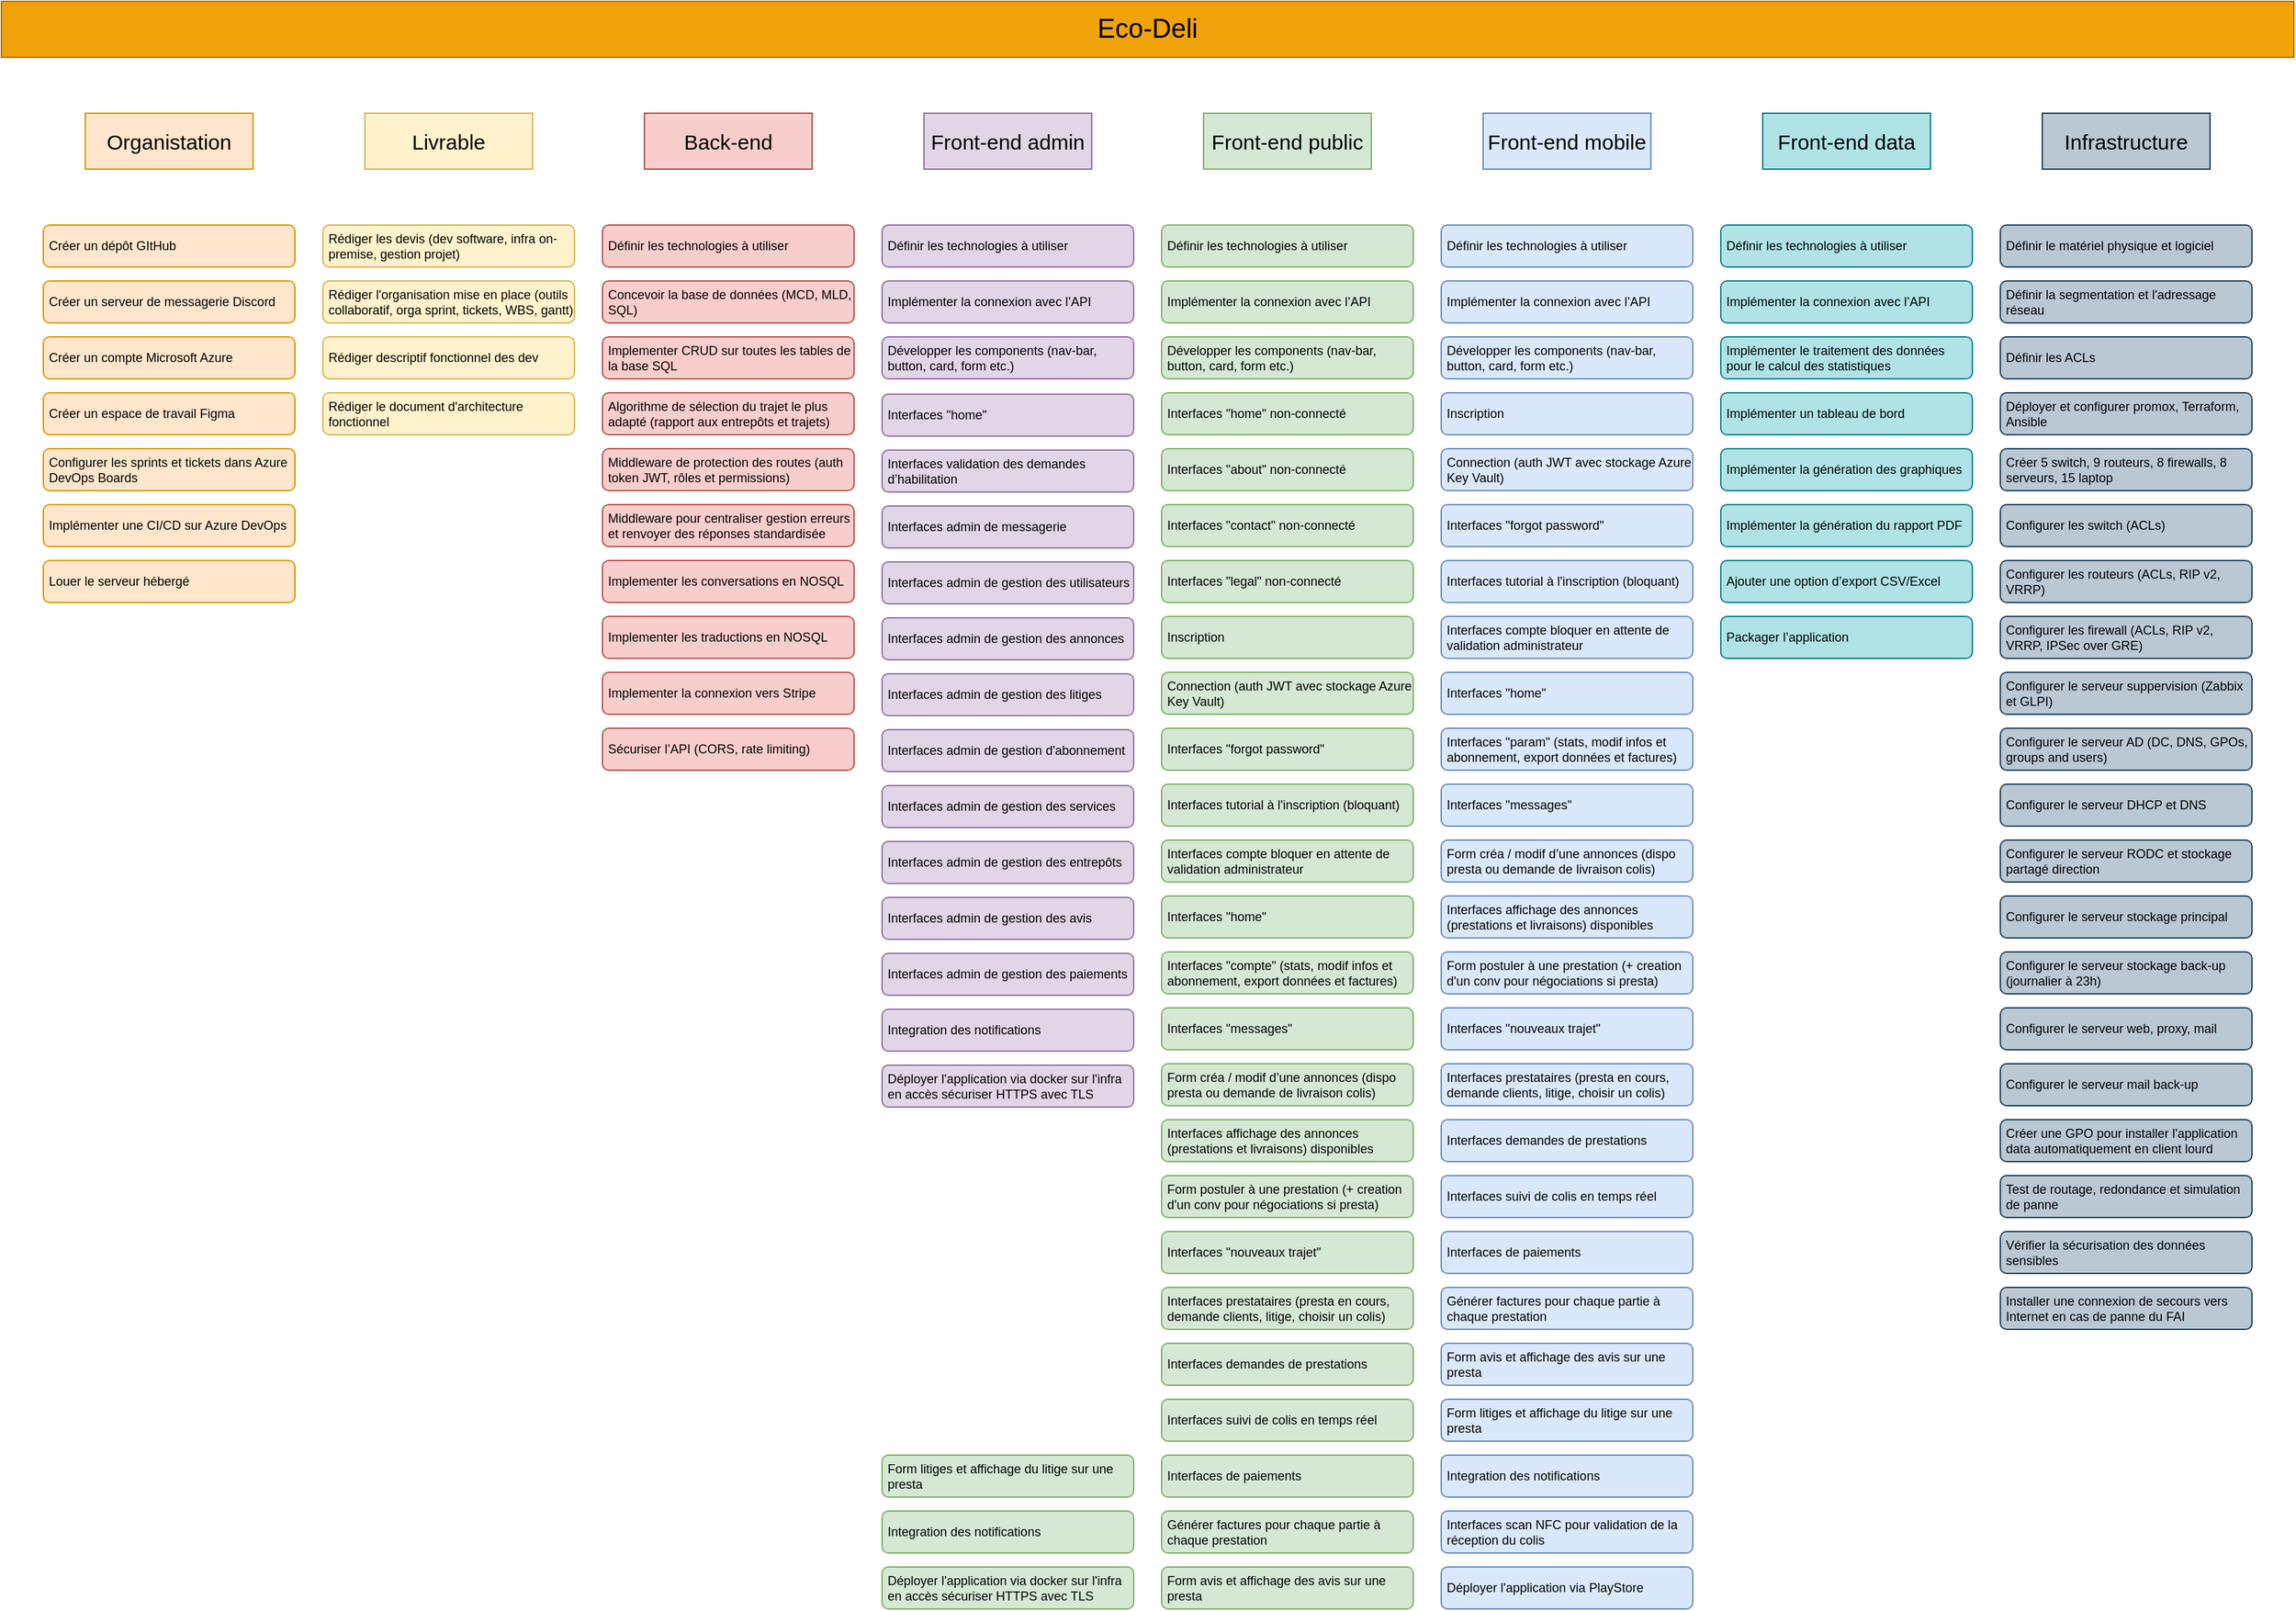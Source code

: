 <mxfile version="26.1.1">
  <diagram name="Page-1" id="0z-PwB4HZmKqcYCsZPZt">
    <mxGraphModel dx="-382" dy="1842" grid="1" gridSize="10" guides="1" tooltips="1" connect="1" arrows="1" fold="1" page="1" pageScale="1" pageWidth="827" pageHeight="1169" math="0" shadow="0">
      <root>
        <mxCell id="0" />
        <mxCell id="1" parent="0" />
        <mxCell id="jnrshBMGlnO5nboHbdF4-2" value="&lt;font style=&quot;font-size: 19px;&quot;&gt;Eco-Deli&lt;/font&gt;" style="rounded=0;whiteSpace=wrap;html=1;fontFamily=Helvetica;fontSize=11;labelBackgroundColor=none;fillColor=#f0a30a;strokeColor=#BD7000;fontColor=#000000;" parent="1" vertex="1">
          <mxGeometry x="1660" y="-1160" width="1640" height="40" as="geometry" />
        </mxCell>
        <mxCell id="jnrshBMGlnO5nboHbdF4-3" value="Organistation" style="rounded=0;whiteSpace=wrap;html=1;fontFamily=Helvetica;fontSize=15;labelBackgroundColor=none;fillColor=#ffe6cc;strokeColor=#d79b00;" parent="1" vertex="1">
          <mxGeometry x="1720" y="-1080" width="120" height="40" as="geometry" />
        </mxCell>
        <mxCell id="jnrshBMGlnO5nboHbdF4-4" value="Livrable" style="rounded=0;whiteSpace=wrap;html=1;fontFamily=Helvetica;fontSize=15;labelBackgroundColor=none;fillColor=#fff2cc;strokeColor=#d6b656;" parent="1" vertex="1">
          <mxGeometry x="1920" y="-1080" width="120" height="40" as="geometry" />
        </mxCell>
        <mxCell id="jnrshBMGlnO5nboHbdF4-5" value="Front-end public" style="rounded=0;whiteSpace=wrap;html=1;fontFamily=Helvetica;fontSize=15;labelBackgroundColor=none;fillColor=#d5e8d4;strokeColor=#82b366;" parent="1" vertex="1">
          <mxGeometry x="2520" y="-1080" width="120" height="40" as="geometry" />
        </mxCell>
        <mxCell id="jnrshBMGlnO5nboHbdF4-6" value="Front-end mobile" style="rounded=0;whiteSpace=wrap;html=1;fontFamily=Helvetica;fontSize=15;labelBackgroundColor=none;fillColor=#dae8fc;strokeColor=#6c8ebf;" parent="1" vertex="1">
          <mxGeometry x="2720" y="-1080" width="120" height="40" as="geometry" />
        </mxCell>
        <mxCell id="jnrshBMGlnO5nboHbdF4-7" value="Front-end data" style="rounded=0;whiteSpace=wrap;html=1;fontFamily=Helvetica;fontSize=15;labelBackgroundColor=none;fillColor=#b0e3e6;strokeColor=#0e8088;" parent="1" vertex="1">
          <mxGeometry x="2920" y="-1080" width="120" height="40" as="geometry" />
        </mxCell>
        <mxCell id="jnrshBMGlnO5nboHbdF4-8" value="Infrastructure" style="rounded=0;whiteSpace=wrap;html=1;fontFamily=Helvetica;fontSize=15;labelBackgroundColor=none;fillColor=#bac8d3;strokeColor=#23445d;" parent="1" vertex="1">
          <mxGeometry x="3120" y="-1080" width="120" height="40" as="geometry" />
        </mxCell>
        <mxCell id="jnrshBMGlnO5nboHbdF4-10" value="Créer un dépôt GItHub" style="rounded=1;whiteSpace=wrap;html=1;fontSize=9;align=left;verticalAlign=middle;spacingLeft=2;fillColor=#ffe6cc;strokeColor=#d79b00;" parent="1" vertex="1">
          <mxGeometry x="1690" y="-1000" width="180" height="30" as="geometry" />
        </mxCell>
        <mxCell id="jnrshBMGlnO5nboHbdF4-11" value="Créer un serveur de messagerie Discord" style="rounded=1;whiteSpace=wrap;html=1;fontSize=9;align=left;verticalAlign=middle;spacingLeft=2;fillColor=#ffe6cc;strokeColor=#d79b00;" parent="1" vertex="1">
          <mxGeometry x="1690" y="-960" width="180" height="30" as="geometry" />
        </mxCell>
        <mxCell id="jnrshBMGlnO5nboHbdF4-12" value="Créer un compte Microsoft Azure" style="rounded=1;whiteSpace=wrap;html=1;fontSize=9;align=left;verticalAlign=middle;spacingLeft=2;fillColor=#ffe6cc;strokeColor=#d79b00;" parent="1" vertex="1">
          <mxGeometry x="1690" y="-920" width="180" height="30" as="geometry" />
        </mxCell>
        <mxCell id="jnrshBMGlnO5nboHbdF4-13" value="Créer un espace de travail Figma" style="rounded=1;whiteSpace=wrap;html=1;fontSize=9;align=left;verticalAlign=middle;spacingLeft=2;fillColor=#ffe6cc;strokeColor=#d79b00;" parent="1" vertex="1">
          <mxGeometry x="1690" y="-880" width="180" height="30" as="geometry" />
        </mxCell>
        <mxCell id="jnrshBMGlnO5nboHbdF4-17" value="Configurer les sprints et tickets dans Azure DevOps Boards" style="rounded=1;whiteSpace=wrap;html=1;fontSize=9;align=left;verticalAlign=middle;spacingLeft=2;fillColor=#ffe6cc;strokeColor=#d79b00;" parent="1" vertex="1">
          <mxGeometry x="1690" y="-840" width="180" height="30" as="geometry" />
        </mxCell>
        <mxCell id="jnrshBMGlnO5nboHbdF4-20" value="Rédiger les devis (dev software, infra on-premise, gestion projet)" style="rounded=1;whiteSpace=wrap;html=1;fontSize=9;align=left;verticalAlign=middle;spacingLeft=2;fillColor=#fff2cc;strokeColor=#d6b656;" parent="1" vertex="1">
          <mxGeometry x="1890" y="-1000" width="180" height="30" as="geometry" />
        </mxCell>
        <mxCell id="jnrshBMGlnO5nboHbdF4-21" value="Définir le matériel physique et logiciel&amp;nbsp;" style="rounded=1;whiteSpace=wrap;html=1;fontSize=9;align=left;verticalAlign=middle;spacingLeft=2;fillColor=#bac8d3;strokeColor=#23445d;" parent="1" vertex="1">
          <mxGeometry x="3090" y="-1000" width="180" height="30" as="geometry" />
        </mxCell>
        <mxCell id="jnrshBMGlnO5nboHbdF4-22" value="Rédiger l&#39;organisation mise en place (outils collaboratif, orga sprint, tickets, WBS, gantt)" style="rounded=1;whiteSpace=wrap;html=1;fontSize=9;align=left;verticalAlign=middle;spacingLeft=2;fillColor=#fff2cc;strokeColor=#d6b656;" parent="1" vertex="1">
          <mxGeometry x="1890" y="-960" width="180" height="30" as="geometry" />
        </mxCell>
        <mxCell id="jnrshBMGlnO5nboHbdF4-23" value="Rédiger descriptif fonctionnel des dev" style="rounded=1;whiteSpace=wrap;html=1;fontSize=9;align=left;verticalAlign=middle;spacingLeft=2;fillColor=#fff2cc;strokeColor=#d6b656;" parent="1" vertex="1">
          <mxGeometry x="1890" y="-920" width="180" height="30" as="geometry" />
        </mxCell>
        <mxCell id="jnrshBMGlnO5nboHbdF4-25" value="Rédiger le document d&#39;architecture fonctionnel&amp;nbsp;" style="rounded=1;whiteSpace=wrap;html=1;fontSize=9;align=left;verticalAlign=middle;spacingLeft=2;fillColor=#fff2cc;strokeColor=#d6b656;" parent="1" vertex="1">
          <mxGeometry x="1890" y="-880" width="180" height="30" as="geometry" />
        </mxCell>
        <mxCell id="jnrshBMGlnO5nboHbdF4-27" value="Définir les technologies à utiliser" style="rounded=1;whiteSpace=wrap;html=1;fontSize=9;align=left;verticalAlign=middle;spacingLeft=2;fillColor=#d5e8d4;strokeColor=#82b366;" parent="1" vertex="1">
          <mxGeometry x="2490" y="-1000" width="180" height="30" as="geometry" />
        </mxCell>
        <mxCell id="jnrshBMGlnO5nboHbdF4-28" value="Définir les technologies à utiliser" style="rounded=1;whiteSpace=wrap;html=1;fontSize=9;align=left;verticalAlign=middle;spacingLeft=2;fillColor=#dae8fc;strokeColor=#6c8ebf;" parent="1" vertex="1">
          <mxGeometry x="2690" y="-1000" width="180" height="30" as="geometry" />
        </mxCell>
        <mxCell id="jnrshBMGlnO5nboHbdF4-29" value="Définir les technologies à utiliser" style="rounded=1;whiteSpace=wrap;html=1;fontSize=9;align=left;verticalAlign=middle;spacingLeft=2;fillColor=#b0e3e6;strokeColor=#0e8088;" parent="1" vertex="1">
          <mxGeometry x="2890" y="-1000" width="180" height="30" as="geometry" />
        </mxCell>
        <mxCell id="jnrshBMGlnO5nboHbdF4-32" value="&lt;div&gt;Interfaces &quot;home&quot; non-connecté&amp;nbsp;&lt;/div&gt;" style="rounded=1;whiteSpace=wrap;html=1;fontSize=9;align=left;verticalAlign=middle;spacingLeft=2;fillColor=#d5e8d4;strokeColor=#82b366;" parent="1" vertex="1">
          <mxGeometry x="2490" y="-880" width="180" height="30" as="geometry" />
        </mxCell>
        <mxCell id="jnrshBMGlnO5nboHbdF4-33" value="&lt;div&gt;Interfaces &quot;about&quot; non-connecté&amp;nbsp;&lt;/div&gt;" style="rounded=1;whiteSpace=wrap;html=1;fontSize=9;align=left;verticalAlign=middle;spacingLeft=2;fillColor=#d5e8d4;strokeColor=#82b366;" parent="1" vertex="1">
          <mxGeometry x="2490" y="-840" width="180" height="30" as="geometry" />
        </mxCell>
        <mxCell id="RLQJDiiOx_Z5LadbRoZ9-6" value="&lt;div&gt;Interfaces &quot;contact&quot; non-connecté&amp;nbsp;&lt;/div&gt;" style="rounded=1;whiteSpace=wrap;html=1;fontSize=9;align=left;verticalAlign=middle;spacingLeft=2;fillColor=#d5e8d4;strokeColor=#82b366;" parent="1" vertex="1">
          <mxGeometry x="2490" y="-800" width="180" height="30" as="geometry" />
        </mxCell>
        <mxCell id="RLQJDiiOx_Z5LadbRoZ9-7" value="&lt;div&gt;Interfaces &quot;legal&quot; non-connecté&amp;nbsp;&lt;/div&gt;" style="rounded=1;whiteSpace=wrap;html=1;fontSize=9;align=left;verticalAlign=middle;spacingLeft=2;fillColor=#d5e8d4;strokeColor=#82b366;" parent="1" vertex="1">
          <mxGeometry x="2490" y="-760" width="180" height="30" as="geometry" />
        </mxCell>
        <mxCell id="RLQJDiiOx_Z5LadbRoZ9-8" value="&lt;div&gt;Inscription&lt;/div&gt;" style="rounded=1;whiteSpace=wrap;html=1;fontSize=9;align=left;verticalAlign=middle;spacingLeft=2;fillColor=#d5e8d4;strokeColor=#82b366;" parent="1" vertex="1">
          <mxGeometry x="2490" y="-720" width="180" height="30" as="geometry" />
        </mxCell>
        <mxCell id="RLQJDiiOx_Z5LadbRoZ9-9" value="&lt;div&gt;Connection (auth JWT avec stockage Azure Key Vault)&lt;/div&gt;" style="rounded=1;whiteSpace=wrap;html=1;fontSize=9;align=left;verticalAlign=middle;spacingLeft=2;fillColor=#d5e8d4;strokeColor=#82b366;" parent="1" vertex="1">
          <mxGeometry x="2490" y="-680" width="180" height="30" as="geometry" />
        </mxCell>
        <mxCell id="RLQJDiiOx_Z5LadbRoZ9-10" value="&lt;div&gt;Interfaces &quot;forgot password&quot;&lt;/div&gt;" style="rounded=1;whiteSpace=wrap;html=1;fontSize=9;align=left;verticalAlign=middle;spacingLeft=2;fillColor=#d5e8d4;strokeColor=#82b366;" parent="1" vertex="1">
          <mxGeometry x="2490" y="-640" width="180" height="30" as="geometry" />
        </mxCell>
        <mxCell id="RLQJDiiOx_Z5LadbRoZ9-11" value="Développer les components (nav-bar, button, card, form etc.)" style="rounded=1;whiteSpace=wrap;html=1;fontSize=9;align=left;verticalAlign=middle;spacingLeft=2;fillColor=#d5e8d4;strokeColor=#82b366;" parent="1" vertex="1">
          <mxGeometry x="2490" y="-920" width="180" height="30" as="geometry" />
        </mxCell>
        <mxCell id="RLQJDiiOx_Z5LadbRoZ9-23" value="&lt;div&gt;Interfaces tutorial à l&#39;inscription (bloquant)&lt;/div&gt;" style="rounded=1;whiteSpace=wrap;html=1;fontSize=9;align=left;verticalAlign=middle;spacingLeft=2;fillColor=#d5e8d4;strokeColor=#82b366;" parent="1" vertex="1">
          <mxGeometry x="2490" y="-600" width="180" height="30" as="geometry" />
        </mxCell>
        <mxCell id="RLQJDiiOx_Z5LadbRoZ9-24" value="&lt;div&gt;Interfaces compte bloquer en attente de validation administrateur&lt;/div&gt;" style="rounded=1;whiteSpace=wrap;html=1;fontSize=9;align=left;verticalAlign=middle;spacingLeft=2;fillColor=#d5e8d4;strokeColor=#82b366;" parent="1" vertex="1">
          <mxGeometry x="2490" y="-560" width="180" height="30" as="geometry" />
        </mxCell>
        <mxCell id="RLQJDiiOx_Z5LadbRoZ9-25" value="&lt;div&gt;Interfaces &quot;home&quot;&lt;/div&gt;" style="rounded=1;whiteSpace=wrap;html=1;fontSize=9;align=left;verticalAlign=middle;spacingLeft=2;fillColor=#d5e8d4;strokeColor=#82b366;" parent="1" vertex="1">
          <mxGeometry x="2490" y="-520" width="180" height="30" as="geometry" />
        </mxCell>
        <mxCell id="RLQJDiiOx_Z5LadbRoZ9-26" value="&lt;div&gt;Interfaces &quot;compte&quot; (&lt;span style=&quot;background-color: transparent; color: light-dark(rgb(0, 0, 0), rgb(255, 255, 255));&quot;&gt;stats,&amp;nbsp;&lt;/span&gt;&lt;span style=&quot;background-color: transparent; color: light-dark(rgb(0, 0, 0), rgb(255, 255, 255));&quot;&gt;modif info&lt;font&gt;s&lt;/font&gt; et abonnement, export données et factures)&lt;/span&gt;&lt;/div&gt;" style="rounded=1;whiteSpace=wrap;html=1;fontSize=9;align=left;verticalAlign=middle;spacingLeft=2;fillColor=#d5e8d4;strokeColor=#82b366;" parent="1" vertex="1">
          <mxGeometry x="2490" y="-480" width="180" height="30" as="geometry" />
        </mxCell>
        <mxCell id="RLQJDiiOx_Z5LadbRoZ9-27" value="&lt;div&gt;Interfaces &quot;messages&quot;&lt;/div&gt;" style="rounded=1;whiteSpace=wrap;html=1;fontSize=9;align=left;verticalAlign=middle;spacingLeft=2;fillColor=#d5e8d4;strokeColor=#82b366;" parent="1" vertex="1">
          <mxGeometry x="2490" y="-440" width="180" height="30" as="geometry" />
        </mxCell>
        <mxCell id="RLQJDiiOx_Z5LadbRoZ9-28" value="&lt;div&gt;Form créa / modif d’une annonces (dispo presta ou demande de livraison colis)&lt;/div&gt;" style="rounded=1;whiteSpace=wrap;html=1;fontSize=9;align=left;verticalAlign=middle;spacingLeft=2;fillColor=#d5e8d4;strokeColor=#82b366;fillStyle=auto;" parent="1" vertex="1">
          <mxGeometry x="2490" y="-400" width="180" height="30" as="geometry" />
        </mxCell>
        <mxCell id="RLQJDiiOx_Z5LadbRoZ9-29" value="&lt;div&gt;Interfaces affichage des annonces (prestations et livraisons) disponibles&lt;/div&gt;" style="rounded=1;whiteSpace=wrap;html=1;fontSize=9;align=left;verticalAlign=middle;spacingLeft=2;fillColor=#d5e8d4;strokeColor=#82b366;" parent="1" vertex="1">
          <mxGeometry x="2490" y="-360" width="180" height="30" as="geometry" />
        </mxCell>
        <mxCell id="RLQJDiiOx_Z5LadbRoZ9-30" value="&lt;div&gt;Form postuler à une prestation (+ creation d&#39;un conv pour négociations si presta)&lt;/div&gt;" style="rounded=1;whiteSpace=wrap;html=1;fontSize=9;align=left;verticalAlign=middle;spacingLeft=2;fillColor=#d5e8d4;strokeColor=#82b366;" parent="1" vertex="1">
          <mxGeometry x="2490" y="-320" width="180" height="30" as="geometry" />
        </mxCell>
        <mxCell id="RLQJDiiOx_Z5LadbRoZ9-31" value="&lt;div&gt;Interfaces suivi de colis en temps réel&amp;nbsp;&lt;/div&gt;" style="rounded=1;whiteSpace=wrap;html=1;fontSize=9;align=left;verticalAlign=middle;spacingLeft=2;fillColor=#d5e8d4;strokeColor=#82b366;" parent="1" vertex="1">
          <mxGeometry x="2490" y="-160" width="180" height="30" as="geometry" />
        </mxCell>
        <mxCell id="RLQJDiiOx_Z5LadbRoZ9-32" value="&lt;div&gt;Interfaces de paiements&amp;nbsp;&lt;/div&gt;" style="rounded=1;whiteSpace=wrap;html=1;fontSize=9;align=left;verticalAlign=middle;spacingLeft=2;fillColor=#d5e8d4;strokeColor=#82b366;" parent="1" vertex="1">
          <mxGeometry x="2490" y="-120" width="180" height="30" as="geometry" />
        </mxCell>
        <mxCell id="RLQJDiiOx_Z5LadbRoZ9-33" value="Form avis et affichage des avis sur une presta" style="rounded=1;whiteSpace=wrap;html=1;fontSize=9;align=left;verticalAlign=middle;spacingLeft=2;fillColor=#d5e8d4;strokeColor=#82b366;" parent="1" vertex="1">
          <mxGeometry x="2490" y="-40" width="180" height="30" as="geometry" />
        </mxCell>
        <mxCell id="RLQJDiiOx_Z5LadbRoZ9-34" value="Form litiges et affichage du litige sur une presta&amp;nbsp;" style="rounded=1;whiteSpace=wrap;html=1;fontSize=9;align=left;verticalAlign=middle;spacingLeft=2;fillColor=#d5e8d4;strokeColor=#82b366;" parent="1" vertex="1">
          <mxGeometry x="2290" y="-120" width="180" height="30" as="geometry" />
        </mxCell>
        <mxCell id="RLQJDiiOx_Z5LadbRoZ9-58" value="Integration des notifications" style="rounded=1;whiteSpace=wrap;html=1;fontSize=9;align=left;verticalAlign=middle;spacingLeft=2;fillColor=#e1d5e7;strokeColor=#9673a6;" parent="1" vertex="1">
          <mxGeometry x="2290" y="-439" width="180" height="30" as="geometry" />
        </mxCell>
        <mxCell id="RLQJDiiOx_Z5LadbRoZ9-59" value="Interfaces admin de gestion des paiements" style="rounded=1;whiteSpace=wrap;html=1;fontSize=9;align=left;verticalAlign=middle;spacingLeft=2;fillColor=#e1d5e7;strokeColor=#9673a6;" parent="1" vertex="1">
          <mxGeometry x="2290" y="-479" width="180" height="30" as="geometry" />
        </mxCell>
        <mxCell id="RLQJDiiOx_Z5LadbRoZ9-60" value="Back-end" style="rounded=0;whiteSpace=wrap;html=1;fontFamily=Helvetica;fontSize=15;labelBackgroundColor=none;fillColor=#f8cecc;strokeColor=#b85450;" parent="1" vertex="1">
          <mxGeometry x="2120" y="-1080" width="120" height="40" as="geometry" />
        </mxCell>
        <mxCell id="RLQJDiiOx_Z5LadbRoZ9-61" value="Définir les technologies à utiliser" style="rounded=1;whiteSpace=wrap;html=1;fontSize=9;align=left;verticalAlign=middle;spacingLeft=2;fillColor=#f8cecc;strokeColor=#b85450;" parent="1" vertex="1">
          <mxGeometry x="2090" y="-1000" width="180" height="30" as="geometry" />
        </mxCell>
        <mxCell id="RLQJDiiOx_Z5LadbRoZ9-62" value="Concevoir la base de données (MCD, MLD, SQL)" style="rounded=1;whiteSpace=wrap;html=1;fontSize=9;align=left;verticalAlign=middle;spacingLeft=2;fillColor=#f8cecc;strokeColor=#b85450;" parent="1" vertex="1">
          <mxGeometry x="2090" y="-960" width="180" height="30" as="geometry" />
        </mxCell>
        <mxCell id="RLQJDiiOx_Z5LadbRoZ9-63" value="Implementer CRUD sur toutes les tables de la base SQL&amp;nbsp;" style="rounded=1;whiteSpace=wrap;html=1;fontSize=9;align=left;verticalAlign=middle;spacingLeft=2;fillColor=#f8cecc;strokeColor=#b85450;" parent="1" vertex="1">
          <mxGeometry x="2090" y="-920" width="180" height="30" as="geometry" />
        </mxCell>
        <mxCell id="RLQJDiiOx_Z5LadbRoZ9-64" value="&lt;div&gt;Algorithme de sélection du trajet le plus adapté (rapport aux entrepôts et trajets)&amp;nbsp;&lt;/div&gt;" style="rounded=1;whiteSpace=wrap;html=1;fontSize=9;align=left;verticalAlign=middle;spacingLeft=2;fillColor=#f8cecc;strokeColor=#b85450;" parent="1" vertex="1">
          <mxGeometry x="2090" y="-880" width="180" height="30" as="geometry" />
        </mxCell>
        <mxCell id="RLQJDiiOx_Z5LadbRoZ9-65" value="&lt;div&gt;Middleware de protection des routes (auth token JWT, rôles et permissions)&lt;/div&gt;" style="rounded=1;whiteSpace=wrap;html=1;fontSize=9;align=left;verticalAlign=middle;spacingLeft=2;fillColor=#f8cecc;strokeColor=#b85450;" parent="1" vertex="1">
          <mxGeometry x="2090" y="-840" width="180" height="30" as="geometry" />
        </mxCell>
        <mxCell id="RLQJDiiOx_Z5LadbRoZ9-66" value="&lt;div&gt;Middleware pour centraliser gestion erreurs et renvoyer des réponses standardisée&lt;/div&gt;" style="rounded=1;whiteSpace=wrap;html=1;fontSize=9;align=left;verticalAlign=middle;spacingLeft=2;fillColor=#f8cecc;strokeColor=#b85450;" parent="1" vertex="1">
          <mxGeometry x="2090" y="-800" width="180" height="30" as="geometry" />
        </mxCell>
        <mxCell id="RLQJDiiOx_Z5LadbRoZ9-67" value="&lt;div&gt;Implementer les conversations en NOSQL&amp;nbsp;&lt;/div&gt;" style="rounded=1;whiteSpace=wrap;html=1;fontSize=9;align=left;verticalAlign=middle;spacingLeft=2;fillColor=#f8cecc;strokeColor=#b85450;" parent="1" vertex="1">
          <mxGeometry x="2090" y="-760" width="180" height="30" as="geometry" />
        </mxCell>
        <mxCell id="RLQJDiiOx_Z5LadbRoZ9-68" value="&lt;div&gt;Implementer les traductions en NOSQL&lt;/div&gt;" style="rounded=1;whiteSpace=wrap;html=1;fontSize=9;align=left;verticalAlign=middle;spacingLeft=2;fillColor=#f8cecc;strokeColor=#b85450;" parent="1" vertex="1">
          <mxGeometry x="2090" y="-720" width="180" height="30" as="geometry" />
        </mxCell>
        <mxCell id="RLQJDiiOx_Z5LadbRoZ9-69" value="&lt;div&gt;Implementer la connexion vers Stripe&lt;/div&gt;" style="rounded=1;whiteSpace=wrap;html=1;fontSize=9;align=left;verticalAlign=middle;spacingLeft=2;fillColor=#f8cecc;strokeColor=#b85450;" parent="1" vertex="1">
          <mxGeometry x="2090" y="-680" width="180" height="30" as="geometry" />
        </mxCell>
        <mxCell id="RLQJDiiOx_Z5LadbRoZ9-70" value="&lt;div&gt;Sécuriser l’API (CORS, rate limiting)&lt;/div&gt;" style="rounded=1;whiteSpace=wrap;html=1;fontSize=9;align=left;verticalAlign=middle;spacingLeft=2;fillColor=#f8cecc;strokeColor=#b85450;" parent="1" vertex="1">
          <mxGeometry x="2090" y="-640" width="180" height="30" as="geometry" />
        </mxCell>
        <mxCell id="RLQJDiiOx_Z5LadbRoZ9-88" value="Interfaces admin de gestion des services" style="rounded=1;whiteSpace=wrap;html=1;fontSize=9;align=left;verticalAlign=middle;spacingLeft=2;fillColor=#e1d5e7;strokeColor=#9673a6;" parent="1" vertex="1">
          <mxGeometry x="2290" y="-599" width="180" height="30" as="geometry" />
        </mxCell>
        <mxCell id="RLQJDiiOx_Z5LadbRoZ9-89" value="Interfaces admin de gestion des entrepôts&amp;nbsp;" style="rounded=1;whiteSpace=wrap;html=1;fontSize=9;align=left;verticalAlign=middle;spacingLeft=2;fillColor=#e1d5e7;strokeColor=#9673a6;" parent="1" vertex="1">
          <mxGeometry x="2290" y="-559" width="180" height="30" as="geometry" />
        </mxCell>
        <mxCell id="RLQJDiiOx_Z5LadbRoZ9-90" value="Interfaces admin de gestion des avis" style="rounded=1;whiteSpace=wrap;html=1;fontSize=9;align=left;verticalAlign=middle;spacingLeft=2;fillColor=#e1d5e7;strokeColor=#9673a6;" parent="1" vertex="1">
          <mxGeometry x="2290" y="-519" width="180" height="30" as="geometry" />
        </mxCell>
        <mxCell id="RLQJDiiOx_Z5LadbRoZ9-95" value="Inscription" style="rounded=1;whiteSpace=wrap;html=1;fontSize=9;align=left;verticalAlign=middle;spacingLeft=2;fillColor=#dae8fc;strokeColor=#6c8ebf;" parent="1" vertex="1">
          <mxGeometry x="2690" y="-880" width="180" height="30" as="geometry" />
        </mxCell>
        <mxCell id="RLQJDiiOx_Z5LadbRoZ9-96" value="Connection (auth JWT avec stockage Azure Key Vault)" style="rounded=1;whiteSpace=wrap;html=1;fontSize=9;align=left;verticalAlign=middle;spacingLeft=2;fillColor=#dae8fc;strokeColor=#6c8ebf;" parent="1" vertex="1">
          <mxGeometry x="2690" y="-840" width="180" height="30" as="geometry" />
        </mxCell>
        <mxCell id="RLQJDiiOx_Z5LadbRoZ9-97" value="&lt;div&gt;Interfaces &quot;forgot password&quot;&lt;/div&gt;" style="rounded=1;whiteSpace=wrap;html=1;fontSize=9;align=left;verticalAlign=middle;spacingLeft=2;fillColor=#dae8fc;strokeColor=#6c8ebf;" parent="1" vertex="1">
          <mxGeometry x="2690" y="-800" width="180" height="30" as="geometry" />
        </mxCell>
        <mxCell id="RLQJDiiOx_Z5LadbRoZ9-98" value="Développer les components (nav-bar, button, card, form etc.)" style="rounded=1;whiteSpace=wrap;html=1;fontSize=9;align=left;verticalAlign=middle;spacingLeft=2;fillColor=#dae8fc;strokeColor=#6c8ebf;" parent="1" vertex="1">
          <mxGeometry x="2690" y="-920" width="180" height="30" as="geometry" />
        </mxCell>
        <mxCell id="RLQJDiiOx_Z5LadbRoZ9-99" value="&lt;div&gt;Interfaces tutorial à l&#39;inscription (bloquant)&lt;/div&gt;" style="rounded=1;whiteSpace=wrap;html=1;fontSize=9;align=left;verticalAlign=middle;spacingLeft=2;fillColor=#dae8fc;strokeColor=#6c8ebf;" parent="1" vertex="1">
          <mxGeometry x="2690" y="-760" width="180" height="30" as="geometry" />
        </mxCell>
        <mxCell id="RLQJDiiOx_Z5LadbRoZ9-100" value="&lt;div&gt;Interfaces compte bloquer en attente de validation administrateur&lt;/div&gt;" style="rounded=1;whiteSpace=wrap;html=1;fontSize=9;align=left;verticalAlign=middle;spacingLeft=2;fillColor=#dae8fc;strokeColor=#6c8ebf;" parent="1" vertex="1">
          <mxGeometry x="2690" y="-720" width="180" height="30" as="geometry" />
        </mxCell>
        <mxCell id="RLQJDiiOx_Z5LadbRoZ9-101" value="&lt;div&gt;Interfaces &quot;home&quot;&lt;/div&gt;" style="rounded=1;whiteSpace=wrap;html=1;fontSize=9;align=left;verticalAlign=middle;spacingLeft=2;fillColor=#dae8fc;strokeColor=#6c8ebf;" parent="1" vertex="1">
          <mxGeometry x="2690" y="-680" width="180" height="30" as="geometry" />
        </mxCell>
        <mxCell id="RLQJDiiOx_Z5LadbRoZ9-102" value="&lt;div&gt;Interfaces &quot;param&quot; (&lt;span style=&quot;background-color: transparent; color: light-dark(rgb(0, 0, 0), rgb(255, 255, 255));&quot;&gt;stats,&amp;nbsp;&lt;/span&gt;&lt;span style=&quot;background-color: transparent; color: light-dark(rgb(0, 0, 0), rgb(255, 255, 255));&quot;&gt;modif info&lt;font&gt;s&lt;/font&gt; et abonnement, export données et factures)&lt;/span&gt;&lt;/div&gt;" style="rounded=1;whiteSpace=wrap;html=1;fontSize=9;align=left;verticalAlign=middle;spacingLeft=2;fillColor=#dae8fc;strokeColor=#6c8ebf;" parent="1" vertex="1">
          <mxGeometry x="2690" y="-640" width="180" height="30" as="geometry" />
        </mxCell>
        <mxCell id="RLQJDiiOx_Z5LadbRoZ9-103" value="&lt;div&gt;Interfaces &quot;messages&quot;&lt;/div&gt;" style="rounded=1;whiteSpace=wrap;html=1;fontSize=9;align=left;verticalAlign=middle;spacingLeft=2;fillColor=#dae8fc;strokeColor=#6c8ebf;" parent="1" vertex="1">
          <mxGeometry x="2690" y="-600" width="180" height="30" as="geometry" />
        </mxCell>
        <mxCell id="RLQJDiiOx_Z5LadbRoZ9-104" value="&lt;div&gt;Form créa / modif d’une annonces (dispo presta ou demande de livraison colis)&lt;/div&gt;" style="rounded=1;whiteSpace=wrap;html=1;fontSize=9;align=left;verticalAlign=middle;spacingLeft=2;fillColor=#dae8fc;strokeColor=#6c8ebf;" parent="1" vertex="1">
          <mxGeometry x="2690" y="-560" width="180" height="30" as="geometry" />
        </mxCell>
        <mxCell id="RLQJDiiOx_Z5LadbRoZ9-105" value="&lt;div&gt;Interfaces affichage des annonces (prestations et livraisons) disponibles&lt;/div&gt;" style="rounded=1;whiteSpace=wrap;html=1;fontSize=9;align=left;verticalAlign=middle;spacingLeft=2;fillColor=#dae8fc;strokeColor=#6c8ebf;" parent="1" vertex="1">
          <mxGeometry x="2690" y="-520" width="180" height="30" as="geometry" />
        </mxCell>
        <mxCell id="RLQJDiiOx_Z5LadbRoZ9-106" value="&lt;div&gt;Form postuler à une prestation (+ creation d&#39;un conv pour négociations si presta)&lt;/div&gt;" style="rounded=1;whiteSpace=wrap;html=1;fontSize=9;align=left;verticalAlign=middle;spacingLeft=2;fillColor=#dae8fc;strokeColor=#6c8ebf;" parent="1" vertex="1">
          <mxGeometry x="2690" y="-480" width="180" height="30" as="geometry" />
        </mxCell>
        <mxCell id="RLQJDiiOx_Z5LadbRoZ9-109" value="Form avis et affichage des avis sur une presta" style="rounded=1;whiteSpace=wrap;html=1;fontSize=9;align=left;verticalAlign=middle;spacingLeft=2;fillColor=#dae8fc;strokeColor=#6c8ebf;" parent="1" vertex="1">
          <mxGeometry x="2690" y="-200" width="180" height="30" as="geometry" />
        </mxCell>
        <mxCell id="RLQJDiiOx_Z5LadbRoZ9-110" value="Form litiges et affichage du litige sur une presta&amp;nbsp;" style="rounded=1;whiteSpace=wrap;html=1;fontSize=9;align=left;verticalAlign=middle;spacingLeft=2;fillColor=#dae8fc;strokeColor=#6c8ebf;" parent="1" vertex="1">
          <mxGeometry x="2690" y="-160" width="180" height="30" as="geometry" />
        </mxCell>
        <mxCell id="RLQJDiiOx_Z5LadbRoZ9-111" value="&lt;div&gt;Interfaces scan NFC pour validation de la réception du colis&lt;/div&gt;" style="rounded=1;whiteSpace=wrap;html=1;fontSize=9;align=left;verticalAlign=middle;spacingLeft=2;fillColor=#dae8fc;strokeColor=#6c8ebf;" parent="1" vertex="1">
          <mxGeometry x="2690" y="-80" width="180" height="30" as="geometry" />
        </mxCell>
        <mxCell id="RLQJDiiOx_Z5LadbRoZ9-113" value="Implémenter la connexion avec l’API" style="rounded=1;whiteSpace=wrap;html=1;fontSize=9;align=left;verticalAlign=middle;spacingLeft=2;fillColor=#d5e8d4;strokeColor=#82b366;" parent="1" vertex="1">
          <mxGeometry x="2490" y="-960" width="180" height="30" as="geometry" />
        </mxCell>
        <mxCell id="RLQJDiiOx_Z5LadbRoZ9-114" value="Implémenter la connexion avec l’API" style="rounded=1;whiteSpace=wrap;html=1;fontSize=9;align=left;verticalAlign=middle;spacingLeft=2;fillColor=#dae8fc;strokeColor=#6c8ebf;" parent="1" vertex="1">
          <mxGeometry x="2690" y="-960" width="180" height="30" as="geometry" />
        </mxCell>
        <mxCell id="RLQJDiiOx_Z5LadbRoZ9-115" value="Implémenter la connexion avec l’API" style="rounded=1;whiteSpace=wrap;html=1;fontSize=9;align=left;verticalAlign=middle;spacingLeft=2;fillColor=#b0e3e6;strokeColor=#0e8088;" parent="1" vertex="1">
          <mxGeometry x="2890" y="-960" width="180" height="30" as="geometry" />
        </mxCell>
        <mxCell id="RLQJDiiOx_Z5LadbRoZ9-116" value="&lt;div&gt;&lt;span style=&quot;background-color: transparent; color: light-dark(rgb(0, 0, 0), rgb(255, 255, 255));&quot;&gt;Déployer l&#39;application via&lt;/span&gt;&amp;nbsp;PlayStore&lt;/div&gt;" style="rounded=1;whiteSpace=wrap;html=1;fontSize=9;align=left;verticalAlign=middle;spacingLeft=2;fillColor=#dae8fc;strokeColor=#6c8ebf;" parent="1" vertex="1">
          <mxGeometry x="2690" y="-40" width="180" height="30" as="geometry" />
        </mxCell>
        <mxCell id="RLQJDiiOx_Z5LadbRoZ9-117" value="&lt;div&gt;Déployer l&#39;application via docker sur l&#39;infra en accès sécuriser HTTPS avec TLS&lt;/div&gt;" style="rounded=1;whiteSpace=wrap;html=1;fontSize=9;align=left;verticalAlign=middle;spacingLeft=2;fillColor=#e1d5e7;strokeColor=#9673a6;" parent="1" vertex="1">
          <mxGeometry x="2290" y="-399" width="180" height="30" as="geometry" />
        </mxCell>
        <mxCell id="RLQJDiiOx_Z5LadbRoZ9-118" value="Implémenter le traitement des données pour le calcul des statistiques" style="rounded=1;whiteSpace=wrap;html=1;fontSize=9;align=left;verticalAlign=middle;spacingLeft=2;fillColor=#b0e3e6;strokeColor=#0e8088;" parent="1" vertex="1">
          <mxGeometry x="2890" y="-920" width="180" height="30" as="geometry" />
        </mxCell>
        <mxCell id="RLQJDiiOx_Z5LadbRoZ9-119" value="Implémenter un tableau de bord" style="rounded=1;whiteSpace=wrap;html=1;fontSize=9;align=left;verticalAlign=middle;spacingLeft=2;fillColor=#b0e3e6;strokeColor=#0e8088;" parent="1" vertex="1">
          <mxGeometry x="2890" y="-880" width="180" height="30" as="geometry" />
        </mxCell>
        <mxCell id="RLQJDiiOx_Z5LadbRoZ9-120" value="Implémenter la génération des graphiques" style="rounded=1;whiteSpace=wrap;html=1;fontSize=9;align=left;verticalAlign=middle;spacingLeft=2;fillColor=#b0e3e6;strokeColor=#0e8088;" parent="1" vertex="1">
          <mxGeometry x="2890" y="-840" width="180" height="30" as="geometry" />
        </mxCell>
        <mxCell id="RLQJDiiOx_Z5LadbRoZ9-121" value="Packager l’application" style="rounded=1;whiteSpace=wrap;html=1;fontSize=9;align=left;verticalAlign=middle;spacingLeft=2;fillColor=#b0e3e6;strokeColor=#0e8088;" parent="1" vertex="1">
          <mxGeometry x="2890" y="-720" width="180" height="30" as="geometry" />
        </mxCell>
        <mxCell id="RLQJDiiOx_Z5LadbRoZ9-122" value="Implémenter la génération du rapport PDF" style="rounded=1;whiteSpace=wrap;html=1;fontSize=9;align=left;verticalAlign=middle;spacingLeft=2;fillColor=#b0e3e6;strokeColor=#0e8088;" parent="1" vertex="1">
          <mxGeometry x="2890" y="-800" width="180" height="30" as="geometry" />
        </mxCell>
        <mxCell id="RLQJDiiOx_Z5LadbRoZ9-123" value="Ajouter une option d’export CSV/Excel" style="rounded=1;whiteSpace=wrap;html=1;fontSize=9;align=left;verticalAlign=middle;spacingLeft=2;fillColor=#b0e3e6;strokeColor=#0e8088;" parent="1" vertex="1">
          <mxGeometry x="2890" y="-760" width="180" height="30" as="geometry" />
        </mxCell>
        <mxCell id="RLQJDiiOx_Z5LadbRoZ9-124" value="Configurer les switch (ACLs)" style="rounded=1;whiteSpace=wrap;html=1;fontSize=9;align=left;verticalAlign=middle;spacingLeft=2;fillColor=#bac8d3;strokeColor=#23445d;" parent="1" vertex="1">
          <mxGeometry x="3090" y="-800" width="180" height="30" as="geometry" />
        </mxCell>
        <mxCell id="RLQJDiiOx_Z5LadbRoZ9-152" value="Implémenter une CI/CD sur Azure DevOps" style="rounded=1;whiteSpace=wrap;html=1;fontSize=9;align=left;verticalAlign=middle;spacingLeft=2;fillColor=#ffe6cc;strokeColor=#d79b00;" parent="1" vertex="1">
          <mxGeometry x="1690" y="-800" width="180" height="30" as="geometry" />
        </mxCell>
        <mxCell id="RLQJDiiOx_Z5LadbRoZ9-153" value="Définir la segmentation et l&#39;adressage réseau" style="rounded=1;whiteSpace=wrap;html=1;fontSize=9;align=left;verticalAlign=middle;spacingLeft=2;fillColor=#bac8d3;strokeColor=#23445d;" parent="1" vertex="1">
          <mxGeometry x="3090" y="-960" width="180" height="30" as="geometry" />
        </mxCell>
        <mxCell id="RLQJDiiOx_Z5LadbRoZ9-154" value="Définir les ACLs" style="rounded=1;whiteSpace=wrap;html=1;fontSize=9;align=left;verticalAlign=middle;spacingLeft=2;fillColor=#bac8d3;strokeColor=#23445d;" parent="1" vertex="1">
          <mxGeometry x="3090" y="-920" width="180" height="30" as="geometry" />
        </mxCell>
        <mxCell id="RLQJDiiOx_Z5LadbRoZ9-156" value="Déployer et configurer promox, Terraform, Ansible" style="rounded=1;whiteSpace=wrap;html=1;fontSize=9;align=left;verticalAlign=middle;spacingLeft=2;fillColor=#bac8d3;strokeColor=#23445d;" parent="1" vertex="1">
          <mxGeometry x="3090" y="-880" width="180" height="30" as="geometry" />
        </mxCell>
        <mxCell id="RLQJDiiOx_Z5LadbRoZ9-158" value="Créer 5 switch, 9 routeurs, 8 firewalls, 8 serveurs, 15 laptop" style="rounded=1;whiteSpace=wrap;html=1;fontSize=9;align=left;verticalAlign=middle;spacingLeft=2;fillColor=#bac8d3;strokeColor=#23445d;" parent="1" vertex="1">
          <mxGeometry x="3090" y="-840" width="180" height="30" as="geometry" />
        </mxCell>
        <mxCell id="RLQJDiiOx_Z5LadbRoZ9-161" value="Configurer les firewall (ACLs, RIP v2, VRRP, IPSec over GRE)" style="rounded=1;whiteSpace=wrap;html=1;fontSize=9;align=left;verticalAlign=middle;spacingLeft=2;fillColor=#bac8d3;strokeColor=#23445d;" parent="1" vertex="1">
          <mxGeometry x="3090" y="-720" width="180" height="30" as="geometry" />
        </mxCell>
        <mxCell id="RLQJDiiOx_Z5LadbRoZ9-162" value="Configurer les routeurs (ACLs, RIP v2, VRRP)" style="rounded=1;whiteSpace=wrap;html=1;fontSize=9;align=left;verticalAlign=middle;spacingLeft=2;fillColor=#bac8d3;strokeColor=#23445d;" parent="1" vertex="1">
          <mxGeometry x="3090" y="-760" width="180" height="30" as="geometry" />
        </mxCell>
        <mxCell id="RLQJDiiOx_Z5LadbRoZ9-163" value="Configurer le serveur suppervision (Zabbix et GLPI)" style="rounded=1;whiteSpace=wrap;html=1;fontSize=9;align=left;verticalAlign=middle;spacingLeft=2;fillColor=#bac8d3;strokeColor=#23445d;" parent="1" vertex="1">
          <mxGeometry x="3090" y="-680" width="180" height="30" as="geometry" />
        </mxCell>
        <mxCell id="RLQJDiiOx_Z5LadbRoZ9-165" value="Configurer le serveur AD (DC, DNS, GPOs, groups and users)" style="rounded=1;whiteSpace=wrap;html=1;fontSize=9;align=left;verticalAlign=middle;spacingLeft=2;fillColor=#bac8d3;strokeColor=#23445d;" parent="1" vertex="1">
          <mxGeometry x="3090" y="-640" width="180" height="30" as="geometry" />
        </mxCell>
        <mxCell id="RLQJDiiOx_Z5LadbRoZ9-166" value="Configurer le serveur RODC et stockage partagé direction" style="rounded=1;whiteSpace=wrap;html=1;fontSize=9;align=left;verticalAlign=middle;spacingLeft=2;fillColor=#bac8d3;strokeColor=#23445d;" parent="1" vertex="1">
          <mxGeometry x="3090" y="-560" width="180" height="30" as="geometry" />
        </mxCell>
        <mxCell id="RLQJDiiOx_Z5LadbRoZ9-167" value="Configurer le serveur DHCP et DNS" style="rounded=1;whiteSpace=wrap;html=1;fontSize=9;align=left;verticalAlign=middle;spacingLeft=2;fillColor=#bac8d3;strokeColor=#23445d;" parent="1" vertex="1">
          <mxGeometry x="3090" y="-600" width="180" height="30" as="geometry" />
        </mxCell>
        <mxCell id="RLQJDiiOx_Z5LadbRoZ9-168" value="Configurer le serveur stockage principal" style="rounded=1;whiteSpace=wrap;html=1;fontSize=9;align=left;verticalAlign=middle;spacingLeft=2;fillColor=#bac8d3;strokeColor=#23445d;" parent="1" vertex="1">
          <mxGeometry x="3090" y="-520" width="180" height="30" as="geometry" />
        </mxCell>
        <mxCell id="RLQJDiiOx_Z5LadbRoZ9-169" value="Configurer le serveur stockage back-up (journalier à 23h)" style="rounded=1;whiteSpace=wrap;html=1;fontSize=9;align=left;verticalAlign=middle;spacingLeft=2;fillColor=#bac8d3;strokeColor=#23445d;" parent="1" vertex="1">
          <mxGeometry x="3090" y="-480" width="180" height="30" as="geometry" />
        </mxCell>
        <mxCell id="RLQJDiiOx_Z5LadbRoZ9-170" value="Configurer le serveur mail back-up" style="rounded=1;whiteSpace=wrap;html=1;fontSize=9;align=left;verticalAlign=middle;spacingLeft=2;fillColor=#bac8d3;strokeColor=#23445d;" parent="1" vertex="1">
          <mxGeometry x="3090" y="-400" width="180" height="30" as="geometry" />
        </mxCell>
        <mxCell id="RLQJDiiOx_Z5LadbRoZ9-171" value="Configurer le serveur web, proxy, mail" style="rounded=1;whiteSpace=wrap;html=1;fontSize=9;align=left;verticalAlign=middle;spacingLeft=2;fillColor=#bac8d3;strokeColor=#23445d;" parent="1" vertex="1">
          <mxGeometry x="3090" y="-440" width="180" height="30" as="geometry" />
        </mxCell>
        <mxCell id="RLQJDiiOx_Z5LadbRoZ9-172" value="Créer une GPO pour installer l&#39;application data automatiquement en client lourd" style="rounded=1;whiteSpace=wrap;html=1;fontSize=9;align=left;verticalAlign=middle;spacingLeft=2;fillColor=#bac8d3;strokeColor=#23445d;" parent="1" vertex="1">
          <mxGeometry x="3090" y="-360" width="180" height="30" as="geometry" />
        </mxCell>
        <mxCell id="RLQJDiiOx_Z5LadbRoZ9-173" value="Test de routage, redondance et simulation de panne" style="rounded=1;whiteSpace=wrap;html=1;fontSize=9;align=left;verticalAlign=middle;spacingLeft=2;fillColor=#bac8d3;strokeColor=#23445d;" parent="1" vertex="1">
          <mxGeometry x="3090" y="-320" width="180" height="30" as="geometry" />
        </mxCell>
        <mxCell id="RLQJDiiOx_Z5LadbRoZ9-174" value="Installer une connexion de secours vers Internet en cas de panne du FAI" style="rounded=1;whiteSpace=wrap;html=1;fontSize=9;align=left;verticalAlign=middle;spacingLeft=2;fillColor=#bac8d3;strokeColor=#23445d;" parent="1" vertex="1">
          <mxGeometry x="3090" y="-240" width="180" height="30" as="geometry" />
        </mxCell>
        <mxCell id="RLQJDiiOx_Z5LadbRoZ9-175" value="Vérifier la sécurisation des données sensibles" style="rounded=1;whiteSpace=wrap;html=1;fontSize=9;align=left;verticalAlign=middle;spacingLeft=2;fillColor=#bac8d3;strokeColor=#23445d;" parent="1" vertex="1">
          <mxGeometry x="3090" y="-280" width="180" height="30" as="geometry" />
        </mxCell>
        <mxCell id="h03y03Ldj3mYA7bmxw5R-1" value="Front-end admin" style="rounded=0;whiteSpace=wrap;html=1;fontFamily=Helvetica;fontSize=15;labelBackgroundColor=none;fillColor=#e1d5e7;strokeColor=#9673a6;" vertex="1" parent="1">
          <mxGeometry x="2320" y="-1080" width="120" height="40" as="geometry" />
        </mxCell>
        <mxCell id="h03y03Ldj3mYA7bmxw5R-2" value="Définir les technologies à utiliser" style="rounded=1;whiteSpace=wrap;html=1;fontSize=9;align=left;verticalAlign=middle;spacingLeft=2;fillColor=#e1d5e7;strokeColor=#9673a6;" vertex="1" parent="1">
          <mxGeometry x="2290" y="-1000" width="180" height="30" as="geometry" />
        </mxCell>
        <mxCell id="h03y03Ldj3mYA7bmxw5R-10" value="Développer les components (nav-bar, button, card, form etc.)" style="rounded=1;whiteSpace=wrap;html=1;fontSize=9;align=left;verticalAlign=middle;spacingLeft=2;fillColor=#e1d5e7;strokeColor=#9673a6;" vertex="1" parent="1">
          <mxGeometry x="2290" y="-920" width="180" height="30" as="geometry" />
        </mxCell>
        <mxCell id="h03y03Ldj3mYA7bmxw5R-23" value="&lt;div&gt;Interfaces &quot;home&quot;&lt;/div&gt;" style="rounded=1;whiteSpace=wrap;html=1;fontSize=9;align=left;verticalAlign=middle;spacingLeft=2;fillColor=#e1d5e7;strokeColor=#9673a6;" vertex="1" parent="1">
          <mxGeometry x="2290" y="-879" width="180" height="30" as="geometry" />
        </mxCell>
        <mxCell id="h03y03Ldj3mYA7bmxw5R-24" value="&lt;div&gt;Interfaces validation des demandes d’habilitation&lt;/div&gt;" style="rounded=1;whiteSpace=wrap;html=1;fontSize=9;align=left;verticalAlign=middle;spacingLeft=2;fillColor=#e1d5e7;strokeColor=#9673a6;" vertex="1" parent="1">
          <mxGeometry x="2290" y="-839" width="180" height="30" as="geometry" />
        </mxCell>
        <mxCell id="h03y03Ldj3mYA7bmxw5R-25" value="&lt;div&gt;Interfaces admin de messagerie&lt;/div&gt;" style="rounded=1;whiteSpace=wrap;html=1;fontSize=9;align=left;verticalAlign=middle;spacingLeft=2;fillColor=#e1d5e7;strokeColor=#9673a6;" vertex="1" parent="1">
          <mxGeometry x="2290" y="-799" width="180" height="30" as="geometry" />
        </mxCell>
        <mxCell id="h03y03Ldj3mYA7bmxw5R-26" value="&lt;div&gt;Interfaces admin de gestion des utilisateurs&lt;/div&gt;" style="rounded=1;whiteSpace=wrap;html=1;fontSize=9;align=left;verticalAlign=middle;spacingLeft=2;fillColor=#e1d5e7;strokeColor=#9673a6;" vertex="1" parent="1">
          <mxGeometry x="2290" y="-759" width="180" height="30" as="geometry" />
        </mxCell>
        <mxCell id="h03y03Ldj3mYA7bmxw5R-27" value="Interfaces admin de gestion des annonces" style="rounded=1;whiteSpace=wrap;html=1;fontSize=9;align=left;verticalAlign=middle;spacingLeft=2;fillColor=#e1d5e7;strokeColor=#9673a6;" vertex="1" parent="1">
          <mxGeometry x="2290" y="-719" width="180" height="30" as="geometry" />
        </mxCell>
        <mxCell id="h03y03Ldj3mYA7bmxw5R-28" value="Interfaces admin de gestion des litiges" style="rounded=1;whiteSpace=wrap;html=1;fontSize=9;align=left;verticalAlign=middle;spacingLeft=2;fillColor=#e1d5e7;strokeColor=#9673a6;" vertex="1" parent="1">
          <mxGeometry x="2290" y="-679" width="180" height="30" as="geometry" />
        </mxCell>
        <mxCell id="h03y03Ldj3mYA7bmxw5R-29" value="Interfaces admin de gestion d&#39;abonnement" style="rounded=1;whiteSpace=wrap;html=1;fontSize=9;align=left;verticalAlign=middle;spacingLeft=2;fillColor=#e1d5e7;strokeColor=#9673a6;" vertex="1" parent="1">
          <mxGeometry x="2290" y="-639" width="180" height="30" as="geometry" />
        </mxCell>
        <mxCell id="h03y03Ldj3mYA7bmxw5R-30" value="Implémenter la connexion avec l’API" style="rounded=1;whiteSpace=wrap;html=1;fontSize=9;align=left;verticalAlign=middle;spacingLeft=2;fillColor=#e1d5e7;strokeColor=#9673a6;" vertex="1" parent="1">
          <mxGeometry x="2290" y="-960" width="180" height="30" as="geometry" />
        </mxCell>
        <mxCell id="h03y03Ldj3mYA7bmxw5R-61" value="Integration des notifications" style="rounded=1;whiteSpace=wrap;html=1;fontSize=9;align=left;verticalAlign=middle;spacingLeft=2;fillColor=#d5e8d4;strokeColor=#82b366;" vertex="1" parent="1">
          <mxGeometry x="2290" y="-80" width="180" height="30" as="geometry" />
        </mxCell>
        <mxCell id="h03y03Ldj3mYA7bmxw5R-62" value="&lt;div&gt;Déployer l&#39;application via docker sur l&#39;infra en accès sécuriser HTTPS avec TLS&lt;/div&gt;" style="rounded=1;whiteSpace=wrap;html=1;fontSize=9;align=left;verticalAlign=middle;spacingLeft=2;fillColor=#d5e8d4;strokeColor=#82b366;" vertex="1" parent="1">
          <mxGeometry x="2290" y="-40" width="180" height="30" as="geometry" />
        </mxCell>
        <mxCell id="h03y03Ldj3mYA7bmxw5R-63" value="Louer le serveur hébergé" style="rounded=1;whiteSpace=wrap;html=1;fontSize=9;align=left;verticalAlign=middle;spacingLeft=2;fillColor=#ffe6cc;strokeColor=#d79b00;" vertex="1" parent="1">
          <mxGeometry x="1690" y="-760" width="180" height="30" as="geometry" />
        </mxCell>
        <mxCell id="h03y03Ldj3mYA7bmxw5R-64" value="Integration des notifications" style="rounded=1;whiteSpace=wrap;html=1;fontSize=9;align=left;verticalAlign=middle;spacingLeft=2;fillColor=#dae8fc;strokeColor=#6c8ebf;" vertex="1" parent="1">
          <mxGeometry x="2690" y="-120" width="180" height="30" as="geometry" />
        </mxCell>
        <mxCell id="h03y03Ldj3mYA7bmxw5R-65" value="&lt;div&gt;Générer factures pour chaque partie à chaque prestation&amp;nbsp;&lt;/div&gt;" style="rounded=1;whiteSpace=wrap;html=1;fontSize=9;align=left;verticalAlign=middle;spacingLeft=2;fillColor=#d5e8d4;strokeColor=#82b366;" vertex="1" parent="1">
          <mxGeometry x="2490" y="-80" width="180" height="30" as="geometry" />
        </mxCell>
        <mxCell id="h03y03Ldj3mYA7bmxw5R-66" value="&lt;div&gt;Interfaces &quot;nouveaux trajet&quot;&lt;/div&gt;" style="rounded=1;whiteSpace=wrap;html=1;fontSize=9;align=left;verticalAlign=middle;spacingLeft=2;fillColor=#d5e8d4;strokeColor=#82b366;" vertex="1" parent="1">
          <mxGeometry x="2490" y="-280" width="180" height="30" as="geometry" />
        </mxCell>
        <mxCell id="h03y03Ldj3mYA7bmxw5R-67" value="&lt;div&gt;Interfaces prestataires (presta en cours, demande clients, litige, choisir un colis)&lt;/div&gt;" style="rounded=1;whiteSpace=wrap;html=1;fontSize=9;align=left;verticalAlign=middle;spacingLeft=2;fillColor=#d5e8d4;strokeColor=#82b366;" vertex="1" parent="1">
          <mxGeometry x="2490" y="-240" width="180" height="30" as="geometry" />
        </mxCell>
        <mxCell id="h03y03Ldj3mYA7bmxw5R-68" value="&lt;div&gt;Interfaces demandes de prestations&lt;/div&gt;" style="rounded=1;whiteSpace=wrap;html=1;fontSize=9;align=left;verticalAlign=middle;spacingLeft=2;fillColor=#d5e8d4;strokeColor=#82b366;" vertex="1" parent="1">
          <mxGeometry x="2490" y="-200" width="180" height="30" as="geometry" />
        </mxCell>
        <mxCell id="h03y03Ldj3mYA7bmxw5R-69" value="&lt;div&gt;Interfaces suivi de colis en temps réel&amp;nbsp;&lt;/div&gt;" style="rounded=1;whiteSpace=wrap;html=1;fontSize=9;align=left;verticalAlign=middle;spacingLeft=2;fillColor=#dae8fc;strokeColor=#6c8ebf;" vertex="1" parent="1">
          <mxGeometry x="2690" y="-320" width="180" height="30" as="geometry" />
        </mxCell>
        <mxCell id="h03y03Ldj3mYA7bmxw5R-70" value="&lt;div&gt;Interfaces de paiements&amp;nbsp;&lt;/div&gt;" style="rounded=1;whiteSpace=wrap;html=1;fontSize=9;align=left;verticalAlign=middle;spacingLeft=2;fillColor=#dae8fc;strokeColor=#6c8ebf;" vertex="1" parent="1">
          <mxGeometry x="2690" y="-280" width="180" height="30" as="geometry" />
        </mxCell>
        <mxCell id="h03y03Ldj3mYA7bmxw5R-71" value="&lt;div&gt;Générer factures pour chaque partie à chaque prestation&amp;nbsp;&lt;/div&gt;" style="rounded=1;whiteSpace=wrap;html=1;fontSize=9;align=left;verticalAlign=middle;spacingLeft=2;fillColor=#dae8fc;strokeColor=#6c8ebf;" vertex="1" parent="1">
          <mxGeometry x="2690" y="-240" width="180" height="30" as="geometry" />
        </mxCell>
        <mxCell id="h03y03Ldj3mYA7bmxw5R-72" value="&lt;div&gt;Interfaces &quot;nouveaux trajet&quot;&lt;/div&gt;" style="rounded=1;whiteSpace=wrap;html=1;fontSize=9;align=left;verticalAlign=middle;spacingLeft=2;fillColor=#dae8fc;strokeColor=#6c8ebf;" vertex="1" parent="1">
          <mxGeometry x="2690" y="-440" width="180" height="30" as="geometry" />
        </mxCell>
        <mxCell id="h03y03Ldj3mYA7bmxw5R-73" value="&lt;div&gt;Interfaces prestataires (presta en cours, demande clients, litige, choisir un colis)&lt;/div&gt;" style="rounded=1;whiteSpace=wrap;html=1;fontSize=9;align=left;verticalAlign=middle;spacingLeft=2;fillColor=#dae8fc;strokeColor=#6c8ebf;" vertex="1" parent="1">
          <mxGeometry x="2690" y="-400" width="180" height="30" as="geometry" />
        </mxCell>
        <mxCell id="h03y03Ldj3mYA7bmxw5R-74" value="&lt;div&gt;Interfaces demandes de prestations&lt;/div&gt;" style="rounded=1;whiteSpace=wrap;html=1;fontSize=9;align=left;verticalAlign=middle;spacingLeft=2;fillColor=#dae8fc;strokeColor=#6c8ebf;" vertex="1" parent="1">
          <mxGeometry x="2690" y="-360" width="180" height="30" as="geometry" />
        </mxCell>
      </root>
    </mxGraphModel>
  </diagram>
</mxfile>
